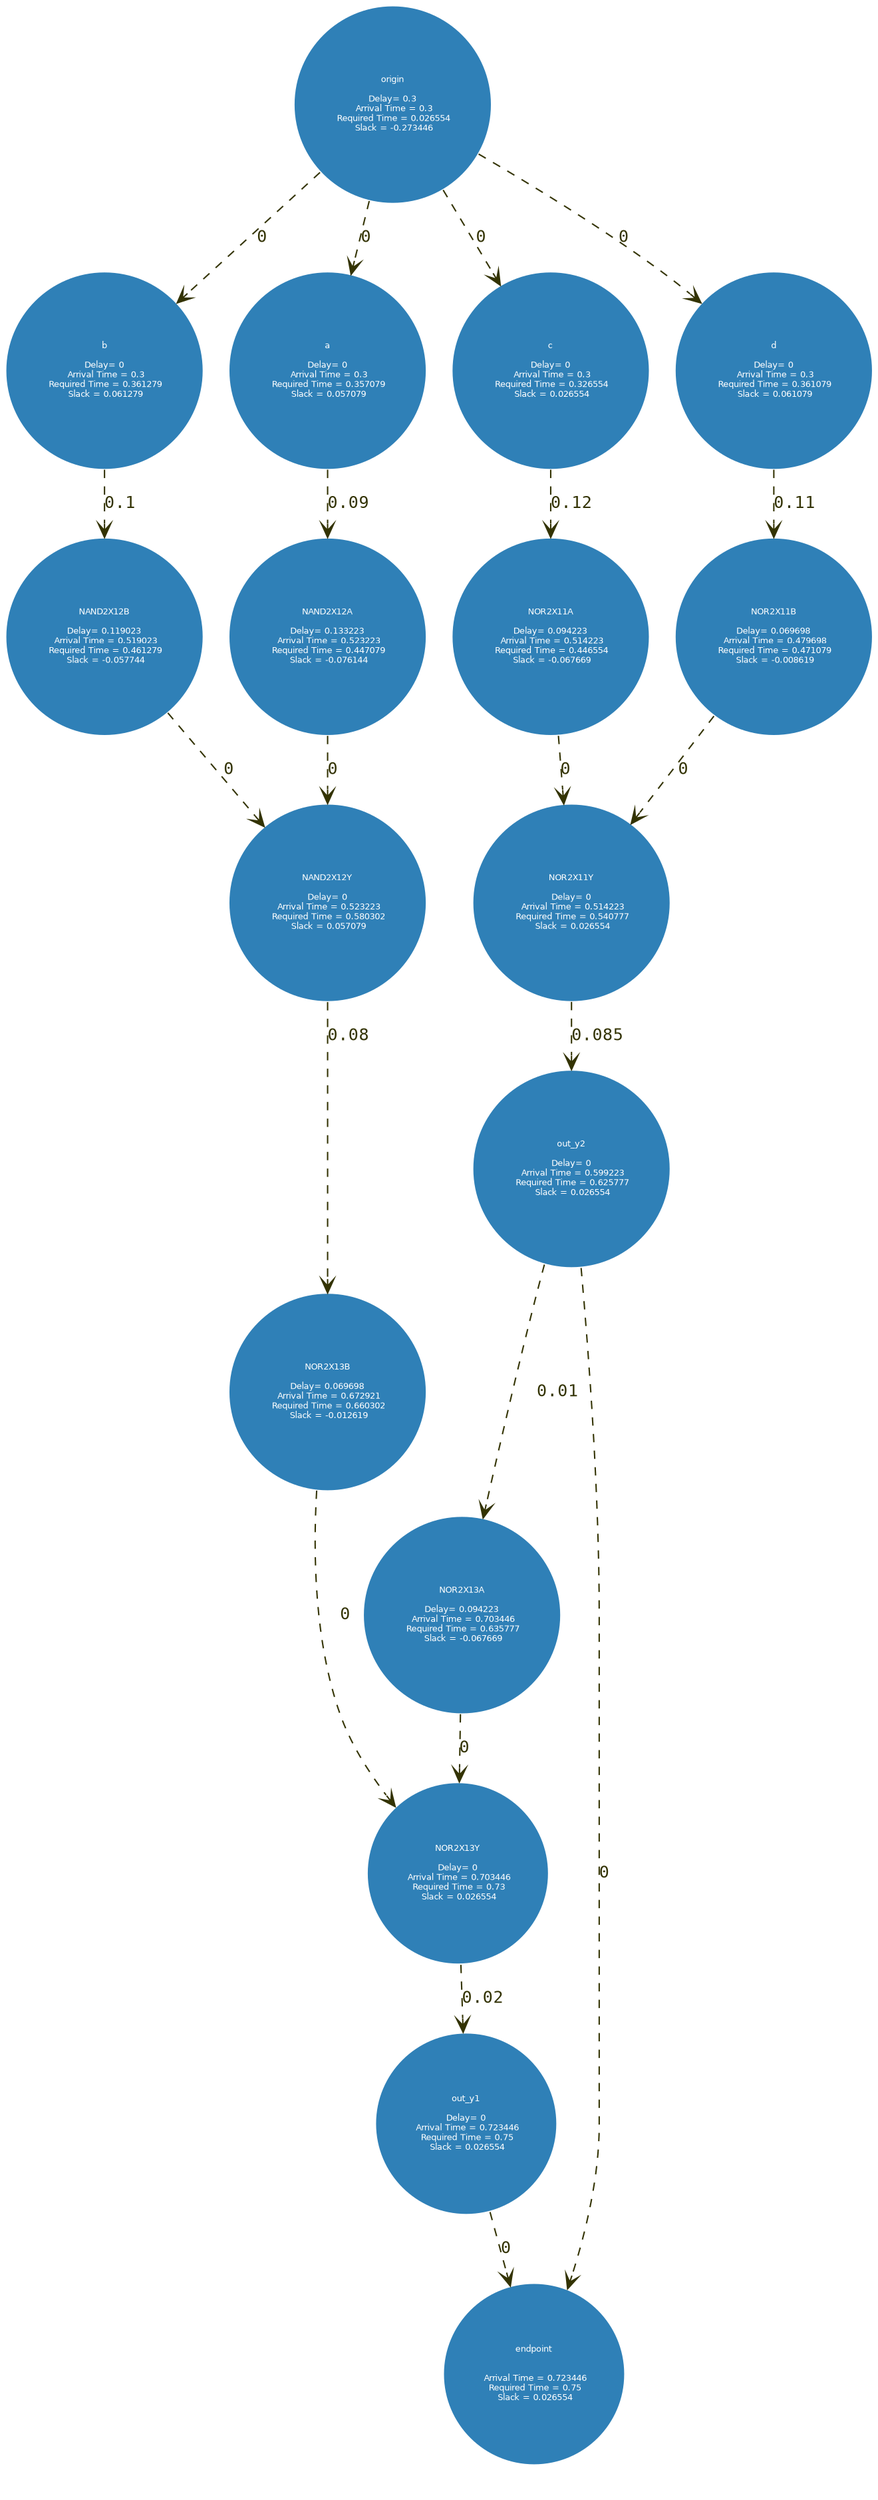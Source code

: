 // Graph
digraph {
	graph [bgcolor="#ffffff" fontcolor=white fontsize=12 label="Graph"]
	node [color=white fillcolor="#2F80B7" fontcolor=white fontname=Helvetica fontsize=6 radius=2 shape=circle style=filled]
	edge [arrowhead=open color="#33333" fontcolor="#33333" fontname=Courier fontsize=12 style=dashed]
	origin [label="origin

Delay= 0.3
 Arrival Time = 0.3
 Required Time = 0.026554
 Slack = -0.273446"]
	a [label="a

Delay= 0
 Arrival Time = 0.3
 Required Time = 0.357079
 Slack = 0.057079"]
	NAND2X12A [label="NAND2X12A

Delay= 0.133223
 Arrival Time = 0.523223
 Required Time = 0.447079
 Slack = -0.076144"]
	c [label="c

Delay= 0
 Arrival Time = 0.3
 Required Time = 0.326554
 Slack = 0.026554"]
	NOR2X11A [label="NOR2X11A

Delay= 0.094223
 Arrival Time = 0.514223
 Required Time = 0.446554
 Slack = -0.067669"]
	b [label="b

Delay= 0
 Arrival Time = 0.3
 Required Time = 0.361279
 Slack = 0.061279"]
	NAND2X12B [label="NAND2X12B

Delay= 0.119023
 Arrival Time = 0.519023
 Required Time = 0.461279
 Slack = -0.057744"]
	NAND2X12Y [label="NAND2X12Y

Delay= 0
 Arrival Time = 0.523223
 Required Time = 0.580302
 Slack = 0.057079"]
	NOR2X13B [label="NOR2X13B

Delay= 0.069698
 Arrival Time = 0.672921
 Required Time = 0.660302
 Slack = -0.012619"]
	d [label="d

Delay= 0
 Arrival Time = 0.3
 Required Time = 0.361079
 Slack = 0.061079"]
	NOR2X11B [label="NOR2X11B

Delay= 0.069698
 Arrival Time = 0.479698
 Required Time = 0.471079
 Slack = -0.008619"]
	NOR2X11Y [label="NOR2X11Y

Delay= 0
 Arrival Time = 0.514223
 Required Time = 0.540777
 Slack = 0.026554"]
	out_y2 [label="out_y2

Delay= 0
 Arrival Time = 0.599223
 Required Time = 0.625777
 Slack = 0.026554"]
	NOR2X13A [label="NOR2X13A

Delay= 0.094223
 Arrival Time = 0.703446
 Required Time = 0.635777
 Slack = -0.067669"]
	NOR2X13Y [label="NOR2X13Y

Delay= 0
 Arrival Time = 0.703446
 Required Time = 0.73
 Slack = 0.026554"]
	out_y1 [label="out_y1

Delay= 0
 Arrival Time = 0.723446
 Required Time = 0.75
 Slack = 0.026554"]
	endpoint [label="endpoint


 Arrival Time = 0.723446
 Required Time = 0.75
 Slack = 0.026554"]
		origin -> a [label=0]
		origin -> c [label=0]
		origin -> b [label=0]
		origin -> d [label=0]
		a -> NAND2X12A [label=0.09]
		c -> NOR2X11A [label=0.12]
		NAND2X12B -> NAND2X12Y [label=0]
		d -> NOR2X11B [label=0.11]
		NAND2X12A -> NAND2X12Y [label=0]
		NOR2X13B -> NOR2X13Y [label=0]
		NOR2X13Y -> out_y1 [label=0.02]
		NOR2X11B -> NOR2X11Y [label=0]
		NOR2X11A -> NOR2X11Y [label=0]
		b -> NAND2X12B [label=0.1]
		NOR2X11Y -> out_y2 [label=0.085]
		NOR2X13A -> NOR2X13Y [label=0]
		out_y2 -> endpoint [label=0]
		out_y2 -> NOR2X13A [label=0.01]
		NAND2X12Y -> NOR2X13B [label=0.08]
		out_y1 -> endpoint [label=0]
}

